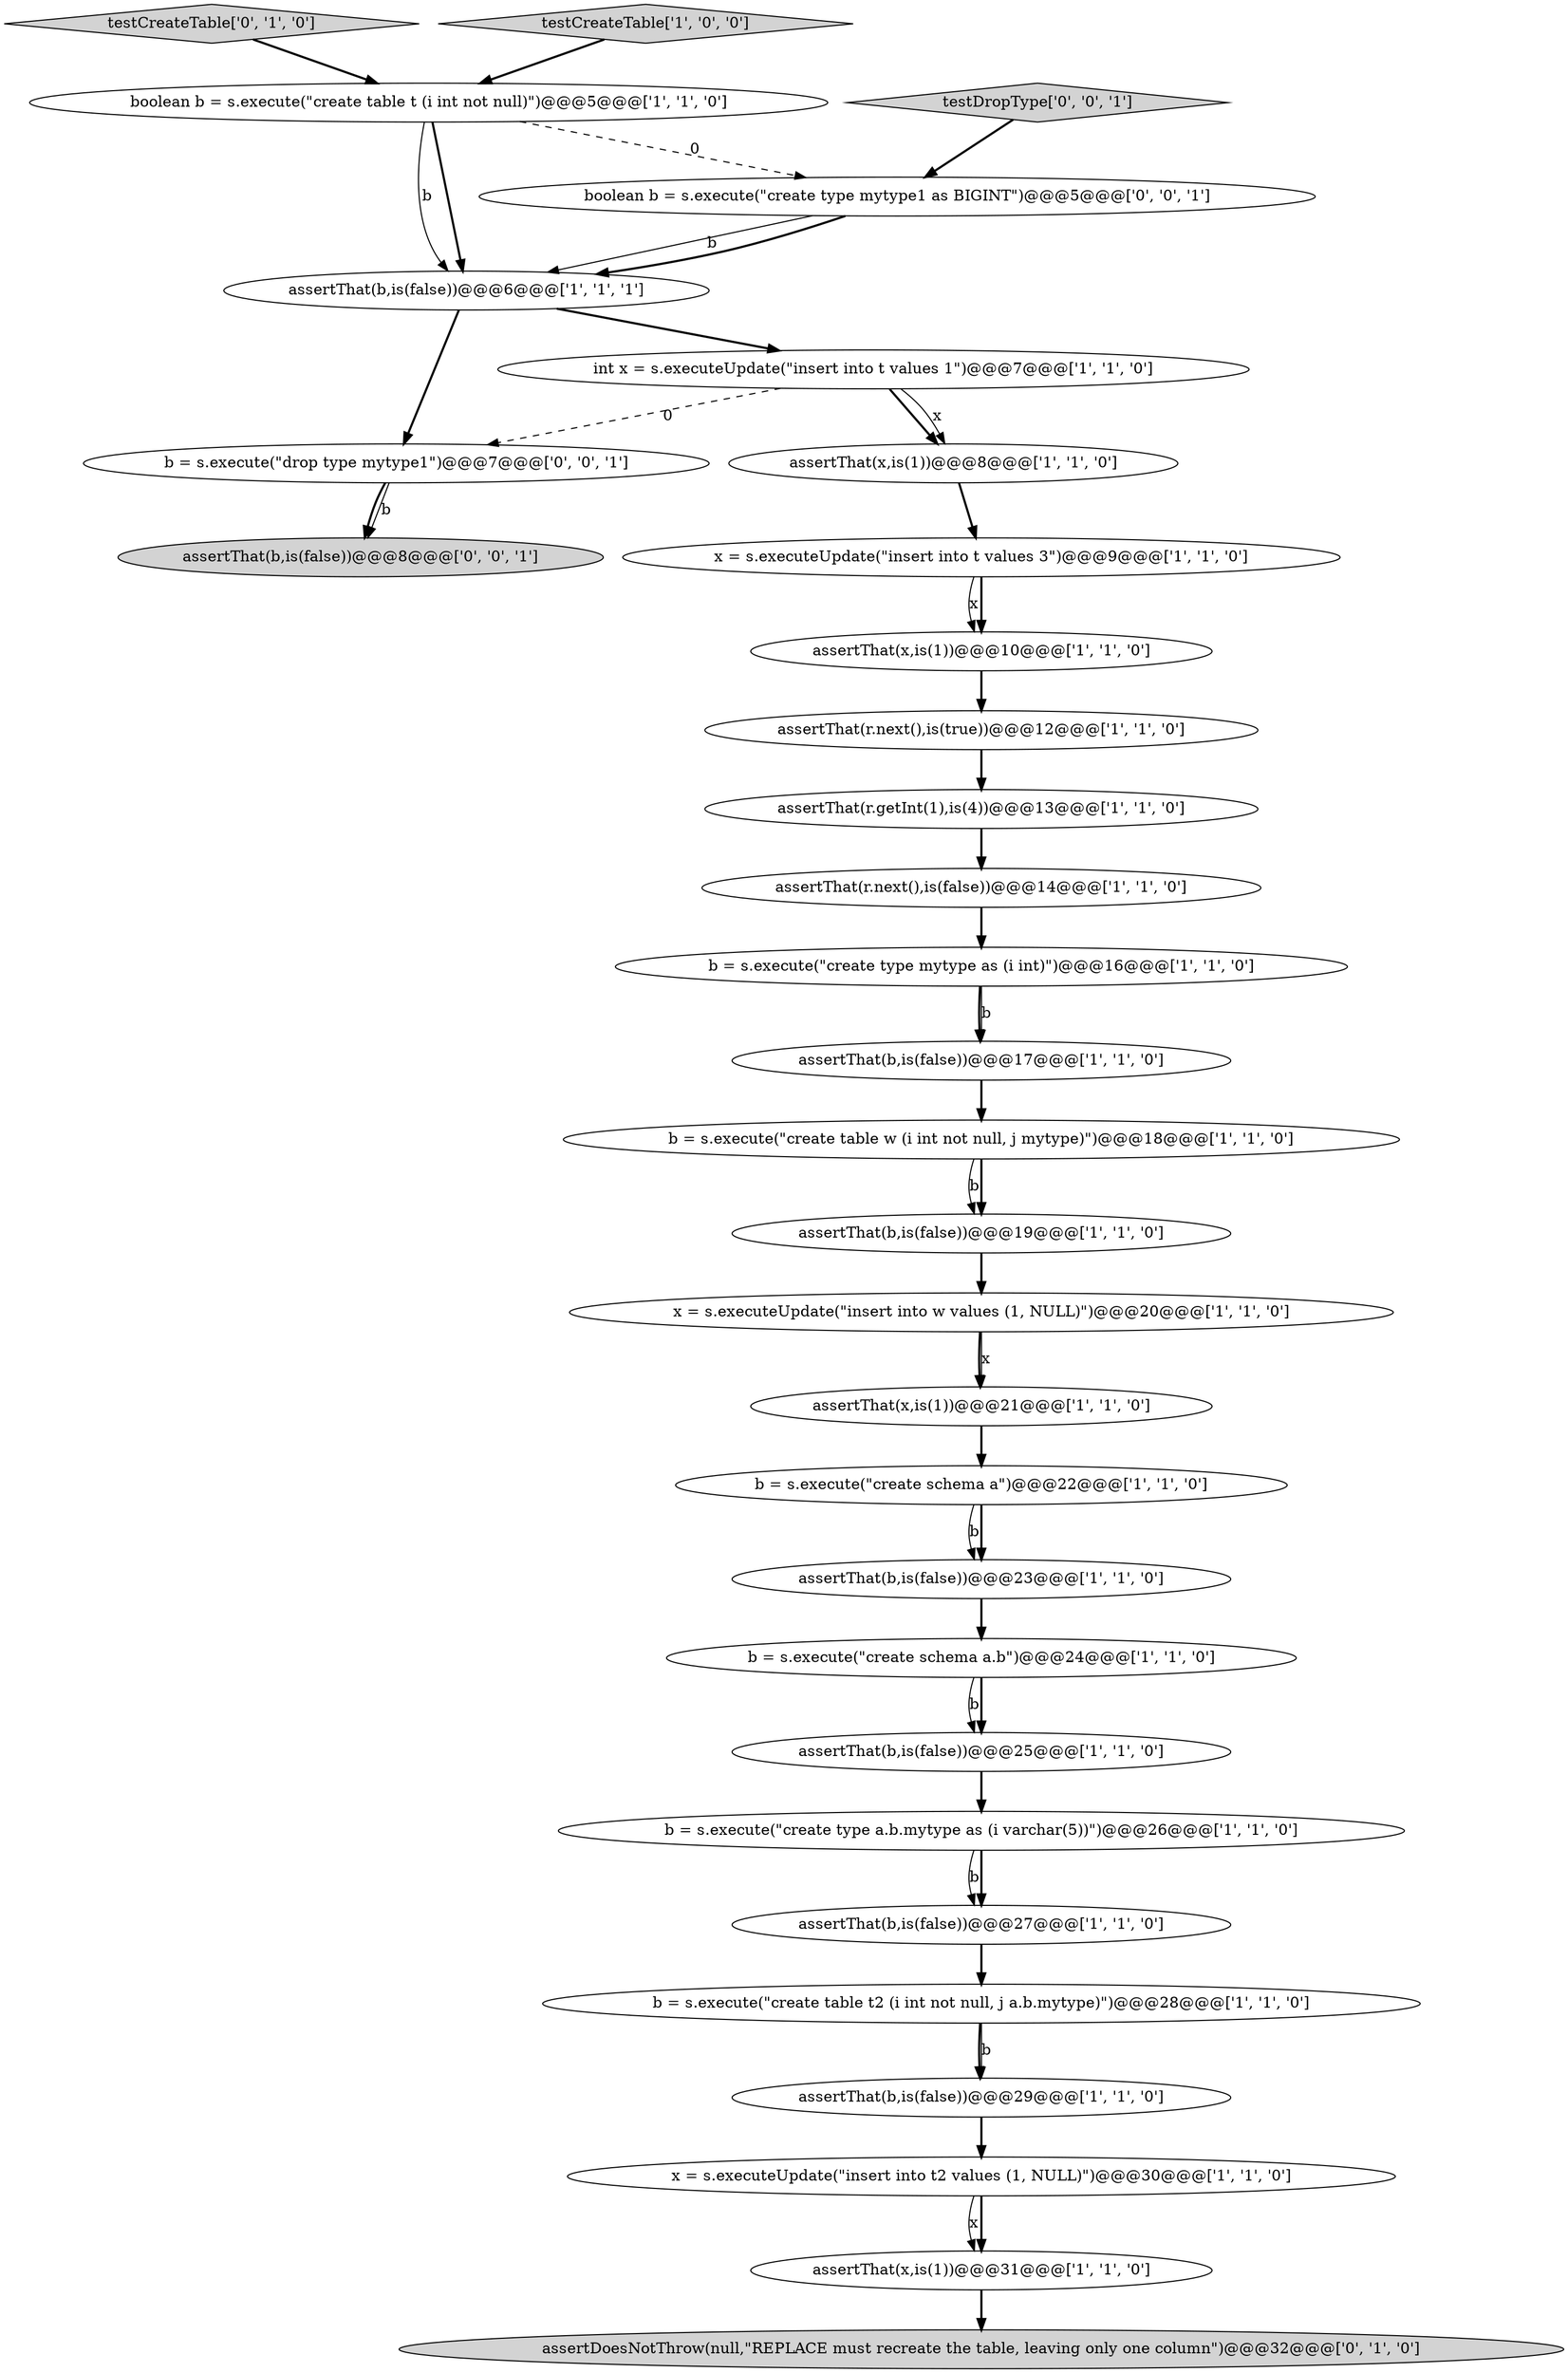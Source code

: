 digraph {
27 [style = filled, label = "testCreateTable['0', '1', '0']", fillcolor = lightgray, shape = diamond image = "AAA0AAABBB2BBB"];
6 [style = filled, label = "assertThat(r.getInt(1),is(4))@@@13@@@['1', '1', '0']", fillcolor = white, shape = ellipse image = "AAA0AAABBB1BBB"];
31 [style = filled, label = "b = s.execute(\"drop type mytype1\")@@@7@@@['0', '0', '1']", fillcolor = white, shape = ellipse image = "AAA0AAABBB3BBB"];
2 [style = filled, label = "assertThat(b,is(false))@@@29@@@['1', '1', '0']", fillcolor = white, shape = ellipse image = "AAA0AAABBB1BBB"];
12 [style = filled, label = "x = s.executeUpdate(\"insert into w values (1, NULL)\")@@@20@@@['1', '1', '0']", fillcolor = white, shape = ellipse image = "AAA0AAABBB1BBB"];
0 [style = filled, label = "assertThat(r.next(),is(false))@@@14@@@['1', '1', '0']", fillcolor = white, shape = ellipse image = "AAA0AAABBB1BBB"];
14 [style = filled, label = "assertThat(x,is(1))@@@10@@@['1', '1', '0']", fillcolor = white, shape = ellipse image = "AAA0AAABBB1BBB"];
22 [style = filled, label = "assertThat(r.next(),is(true))@@@12@@@['1', '1', '0']", fillcolor = white, shape = ellipse image = "AAA0AAABBB1BBB"];
13 [style = filled, label = "assertThat(b,is(false))@@@25@@@['1', '1', '0']", fillcolor = white, shape = ellipse image = "AAA0AAABBB1BBB"];
8 [style = filled, label = "b = s.execute(\"create schema a.b\")@@@24@@@['1', '1', '0']", fillcolor = white, shape = ellipse image = "AAA0AAABBB1BBB"];
15 [style = filled, label = "assertThat(x,is(1))@@@31@@@['1', '1', '0']", fillcolor = white, shape = ellipse image = "AAA0AAABBB1BBB"];
16 [style = filled, label = "assertThat(b,is(false))@@@19@@@['1', '1', '0']", fillcolor = white, shape = ellipse image = "AAA0AAABBB1BBB"];
30 [style = filled, label = "assertThat(b,is(false))@@@8@@@['0', '0', '1']", fillcolor = lightgray, shape = ellipse image = "AAA0AAABBB3BBB"];
11 [style = filled, label = "b = s.execute(\"create table t2 (i int not null, j a.b.mytype)\")@@@28@@@['1', '1', '0']", fillcolor = white, shape = ellipse image = "AAA0AAABBB1BBB"];
19 [style = filled, label = "b = s.execute(\"create table w (i int not null, j mytype)\")@@@18@@@['1', '1', '0']", fillcolor = white, shape = ellipse image = "AAA0AAABBB1BBB"];
28 [style = filled, label = "testDropType['0', '0', '1']", fillcolor = lightgray, shape = diamond image = "AAA0AAABBB3BBB"];
18 [style = filled, label = "b = s.execute(\"create type mytype as (i int)\")@@@16@@@['1', '1', '0']", fillcolor = white, shape = ellipse image = "AAA0AAABBB1BBB"];
26 [style = filled, label = "assertDoesNotThrow(null,\"REPLACE must recreate the table, leaving only one column\")@@@32@@@['0', '1', '0']", fillcolor = lightgray, shape = ellipse image = "AAA1AAABBB2BBB"];
23 [style = filled, label = "testCreateTable['1', '0', '0']", fillcolor = lightgray, shape = diamond image = "AAA0AAABBB1BBB"];
24 [style = filled, label = "assertThat(x,is(1))@@@8@@@['1', '1', '0']", fillcolor = white, shape = ellipse image = "AAA0AAABBB1BBB"];
9 [style = filled, label = "x = s.executeUpdate(\"insert into t values 3\")@@@9@@@['1', '1', '0']", fillcolor = white, shape = ellipse image = "AAA0AAABBB1BBB"];
5 [style = filled, label = "b = s.execute(\"create type a.b.mytype as (i varchar(5))\")@@@26@@@['1', '1', '0']", fillcolor = white, shape = ellipse image = "AAA0AAABBB1BBB"];
29 [style = filled, label = "boolean b = s.execute(\"create type mytype1 as BIGINT\")@@@5@@@['0', '0', '1']", fillcolor = white, shape = ellipse image = "AAA0AAABBB3BBB"];
25 [style = filled, label = "assertThat(b,is(false))@@@23@@@['1', '1', '0']", fillcolor = white, shape = ellipse image = "AAA0AAABBB1BBB"];
10 [style = filled, label = "assertThat(b,is(false))@@@6@@@['1', '1', '1']", fillcolor = white, shape = ellipse image = "AAA0AAABBB1BBB"];
1 [style = filled, label = "int x = s.executeUpdate(\"insert into t values 1\")@@@7@@@['1', '1', '0']", fillcolor = white, shape = ellipse image = "AAA0AAABBB1BBB"];
21 [style = filled, label = "assertThat(x,is(1))@@@21@@@['1', '1', '0']", fillcolor = white, shape = ellipse image = "AAA0AAABBB1BBB"];
3 [style = filled, label = "b = s.execute(\"create schema a\")@@@22@@@['1', '1', '0']", fillcolor = white, shape = ellipse image = "AAA0AAABBB1BBB"];
4 [style = filled, label = "assertThat(b,is(false))@@@27@@@['1', '1', '0']", fillcolor = white, shape = ellipse image = "AAA0AAABBB1BBB"];
7 [style = filled, label = "x = s.executeUpdate(\"insert into t2 values (1, NULL)\")@@@30@@@['1', '1', '0']", fillcolor = white, shape = ellipse image = "AAA0AAABBB1BBB"];
17 [style = filled, label = "boolean b = s.execute(\"create table t (i int not null)\")@@@5@@@['1', '1', '0']", fillcolor = white, shape = ellipse image = "AAA0AAABBB1BBB"];
20 [style = filled, label = "assertThat(b,is(false))@@@17@@@['1', '1', '0']", fillcolor = white, shape = ellipse image = "AAA0AAABBB1BBB"];
5->4 [style = solid, label="b"];
8->13 [style = solid, label="b"];
7->15 [style = solid, label="x"];
21->3 [style = bold, label=""];
29->10 [style = solid, label="b"];
13->5 [style = bold, label=""];
18->20 [style = bold, label=""];
19->16 [style = solid, label="b"];
9->14 [style = solid, label="x"];
22->6 [style = bold, label=""];
2->7 [style = bold, label=""];
4->11 [style = bold, label=""];
6->0 [style = bold, label=""];
12->21 [style = bold, label=""];
10->31 [style = bold, label=""];
18->20 [style = solid, label="b"];
1->24 [style = bold, label=""];
17->10 [style = solid, label="b"];
11->2 [style = bold, label=""];
5->4 [style = bold, label=""];
20->19 [style = bold, label=""];
19->16 [style = bold, label=""];
16->12 [style = bold, label=""];
10->1 [style = bold, label=""];
3->25 [style = solid, label="b"];
11->2 [style = solid, label="b"];
27->17 [style = bold, label=""];
31->30 [style = solid, label="b"];
15->26 [style = bold, label=""];
1->31 [style = dashed, label="0"];
12->21 [style = solid, label="x"];
3->25 [style = bold, label=""];
8->13 [style = bold, label=""];
9->14 [style = bold, label=""];
29->10 [style = bold, label=""];
24->9 [style = bold, label=""];
25->8 [style = bold, label=""];
7->15 [style = bold, label=""];
31->30 [style = bold, label=""];
23->17 [style = bold, label=""];
1->24 [style = solid, label="x"];
0->18 [style = bold, label=""];
17->10 [style = bold, label=""];
17->29 [style = dashed, label="0"];
28->29 [style = bold, label=""];
14->22 [style = bold, label=""];
}
